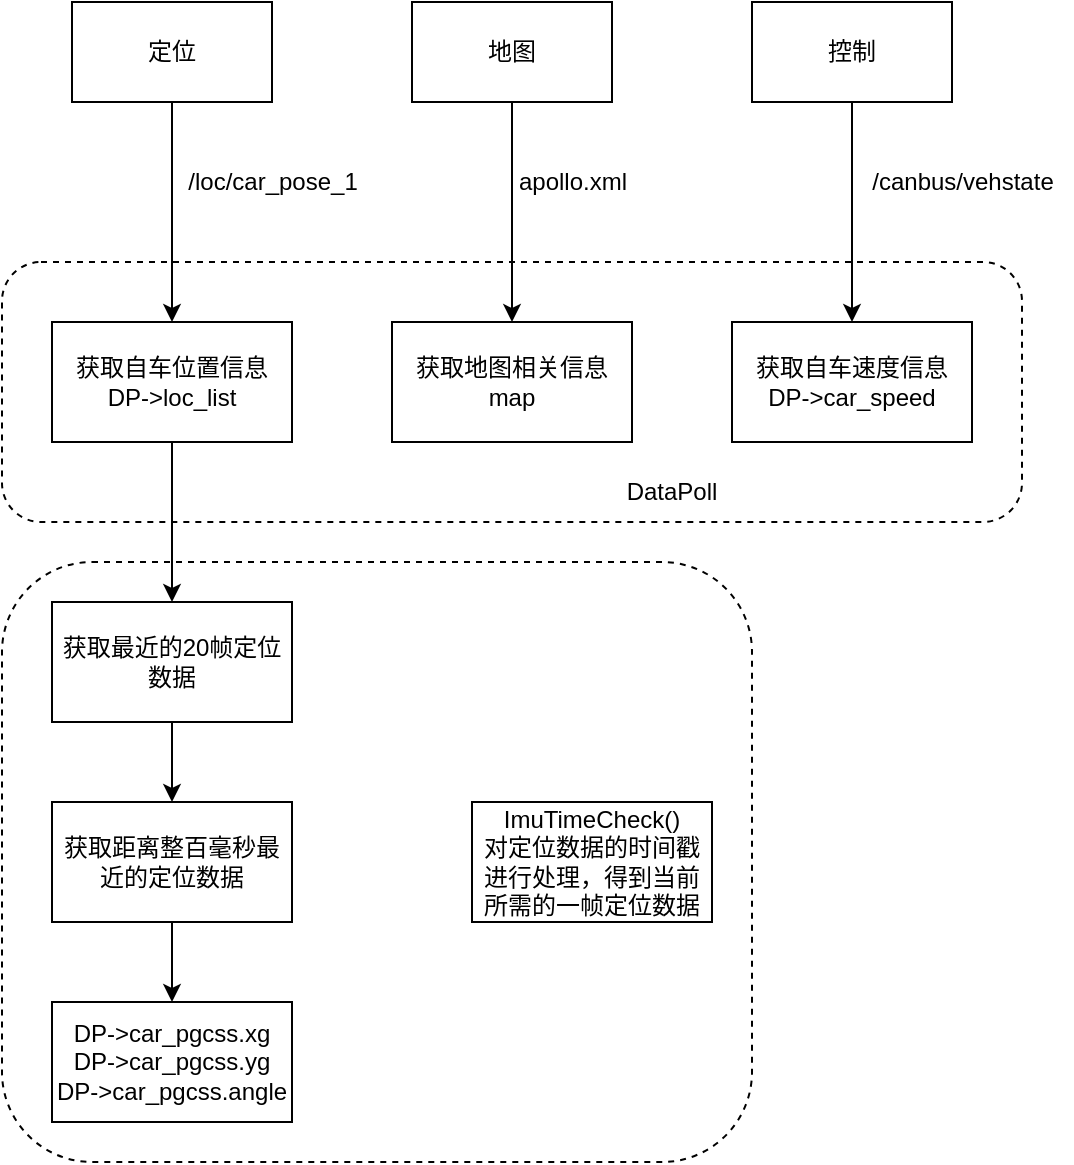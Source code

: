<mxfile version="16.5.4" type="github">
  <diagram id="SUfshjGX8d1NplEbrj5j" name="Page-1">
    <mxGraphModel dx="1099" dy="799" grid="1" gridSize="10" guides="1" tooltips="1" connect="1" arrows="1" fold="1" page="1" pageScale="1" pageWidth="1654" pageHeight="2336" math="0" shadow="0">
      <root>
        <mxCell id="0" />
        <mxCell id="1" parent="0" />
        <mxCell id="I73ZqHrxdto4twrKV3E2-6" style="edgeStyle=orthogonalEdgeStyle;rounded=0;orthogonalLoop=1;jettySize=auto;html=1;" edge="1" parent="1" source="693WgNeGl-b2H0qXZqjw-1">
          <mxGeometry relative="1" as="geometry">
            <mxPoint x="350" y="380" as="targetPoint" />
          </mxGeometry>
        </mxCell>
        <mxCell id="693WgNeGl-b2H0qXZqjw-1" value="定位" style="rounded=0;whiteSpace=wrap;html=1;" parent="1" vertex="1">
          <mxGeometry x="300" y="220" width="100" height="50" as="geometry" />
        </mxCell>
        <mxCell id="I73ZqHrxdto4twrKV3E2-8" style="edgeStyle=orthogonalEdgeStyle;rounded=0;orthogonalLoop=1;jettySize=auto;html=1;entryX=0.5;entryY=0;entryDx=0;entryDy=0;" edge="1" parent="1" source="I73ZqHrxdto4twrKV3E2-1" target="I73ZqHrxdto4twrKV3E2-15">
          <mxGeometry relative="1" as="geometry" />
        </mxCell>
        <mxCell id="I73ZqHrxdto4twrKV3E2-1" value="地图" style="rounded=0;whiteSpace=wrap;html=1;" vertex="1" parent="1">
          <mxGeometry x="470" y="220" width="100" height="50" as="geometry" />
        </mxCell>
        <mxCell id="I73ZqHrxdto4twrKV3E2-10" style="edgeStyle=orthogonalEdgeStyle;rounded=0;orthogonalLoop=1;jettySize=auto;html=1;entryX=0.5;entryY=0;entryDx=0;entryDy=0;" edge="1" parent="1" source="I73ZqHrxdto4twrKV3E2-2" target="I73ZqHrxdto4twrKV3E2-16">
          <mxGeometry relative="1" as="geometry" />
        </mxCell>
        <mxCell id="I73ZqHrxdto4twrKV3E2-2" value="控制" style="rounded=0;whiteSpace=wrap;html=1;" vertex="1" parent="1">
          <mxGeometry x="640" y="220" width="100" height="50" as="geometry" />
        </mxCell>
        <mxCell id="I73ZqHrxdto4twrKV3E2-3" value="" style="rounded=1;whiteSpace=wrap;html=1;dashed=1;shadow=0;glass=0;fillColor=none;" vertex="1" parent="1">
          <mxGeometry x="265" y="350" width="510" height="130" as="geometry" />
        </mxCell>
        <mxCell id="I73ZqHrxdto4twrKV3E2-7" value="/loc/car_pose_1" style="text;html=1;align=center;verticalAlign=middle;resizable=0;points=[];autosize=1;strokeColor=none;fillColor=none;" vertex="1" parent="1">
          <mxGeometry x="350" y="300" width="100" height="20" as="geometry" />
        </mxCell>
        <mxCell id="I73ZqHrxdto4twrKV3E2-9" value="apollo.xml" style="text;html=1;align=center;verticalAlign=middle;resizable=0;points=[];autosize=1;strokeColor=none;fillColor=none;" vertex="1" parent="1">
          <mxGeometry x="515" y="300" width="70" height="20" as="geometry" />
        </mxCell>
        <mxCell id="I73ZqHrxdto4twrKV3E2-11" value="/canbus/vehstate" style="text;html=1;align=center;verticalAlign=middle;resizable=0;points=[];autosize=1;strokeColor=none;fillColor=none;" vertex="1" parent="1">
          <mxGeometry x="690" y="300" width="110" height="20" as="geometry" />
        </mxCell>
        <mxCell id="I73ZqHrxdto4twrKV3E2-19" value="" style="edgeStyle=orthogonalEdgeStyle;rounded=0;orthogonalLoop=1;jettySize=auto;html=1;" edge="1" parent="1" source="I73ZqHrxdto4twrKV3E2-12" target="I73ZqHrxdto4twrKV3E2-18">
          <mxGeometry relative="1" as="geometry" />
        </mxCell>
        <mxCell id="I73ZqHrxdto4twrKV3E2-12" value="&lt;div&gt;获取自车位置信息&lt;/div&gt;&lt;div&gt;DP-&amp;gt;loc_list&lt;br&gt;&lt;/div&gt;" style="rounded=0;whiteSpace=wrap;html=1;" vertex="1" parent="1">
          <mxGeometry x="290" y="380" width="120" height="60" as="geometry" />
        </mxCell>
        <mxCell id="I73ZqHrxdto4twrKV3E2-15" value="&lt;div&gt;获取地图相关信息&lt;/div&gt;&lt;div&gt;map&lt;br&gt;&lt;/div&gt;" style="rounded=0;whiteSpace=wrap;html=1;" vertex="1" parent="1">
          <mxGeometry x="460" y="380" width="120" height="60" as="geometry" />
        </mxCell>
        <mxCell id="I73ZqHrxdto4twrKV3E2-16" value="&lt;div&gt;获取自车速度信息&lt;/div&gt;&lt;div&gt;DP-&amp;gt;car_speed&lt;br&gt;&lt;/div&gt;" style="rounded=0;whiteSpace=wrap;html=1;" vertex="1" parent="1">
          <mxGeometry x="630" y="380" width="120" height="60" as="geometry" />
        </mxCell>
        <mxCell id="I73ZqHrxdto4twrKV3E2-17" value="&lt;div&gt;DataPoll&lt;/div&gt;" style="text;html=1;strokeColor=none;fillColor=none;align=center;verticalAlign=middle;whiteSpace=wrap;rounded=0;shadow=0;glass=0;" vertex="1" parent="1">
          <mxGeometry x="570" y="450" width="60" height="30" as="geometry" />
        </mxCell>
        <mxCell id="I73ZqHrxdto4twrKV3E2-21" value="" style="edgeStyle=orthogonalEdgeStyle;rounded=0;orthogonalLoop=1;jettySize=auto;html=1;" edge="1" parent="1" source="I73ZqHrxdto4twrKV3E2-18" target="I73ZqHrxdto4twrKV3E2-20">
          <mxGeometry relative="1" as="geometry" />
        </mxCell>
        <mxCell id="I73ZqHrxdto4twrKV3E2-18" value="获取最近的20帧定位数据" style="whiteSpace=wrap;html=1;rounded=0;" vertex="1" parent="1">
          <mxGeometry x="290" y="520" width="120" height="60" as="geometry" />
        </mxCell>
        <mxCell id="I73ZqHrxdto4twrKV3E2-23" value="" style="edgeStyle=orthogonalEdgeStyle;rounded=0;orthogonalLoop=1;jettySize=auto;html=1;" edge="1" parent="1" source="I73ZqHrxdto4twrKV3E2-20" target="I73ZqHrxdto4twrKV3E2-22">
          <mxGeometry relative="1" as="geometry" />
        </mxCell>
        <mxCell id="I73ZqHrxdto4twrKV3E2-20" value="获取距离整百毫秒最近的定位数据" style="whiteSpace=wrap;html=1;rounded=0;" vertex="1" parent="1">
          <mxGeometry x="290" y="620" width="120" height="60" as="geometry" />
        </mxCell>
        <mxCell id="I73ZqHrxdto4twrKV3E2-22" value="&lt;div&gt;DP-&amp;gt;car_pgcss.xg&lt;/div&gt;&lt;div&gt;DP-&amp;gt;car_pgcss.yg&lt;/div&gt;&lt;div&gt;DP-&amp;gt;car_pgcss.angle&lt;/div&gt;" style="whiteSpace=wrap;html=1;rounded=0;" vertex="1" parent="1">
          <mxGeometry x="290" y="720" width="120" height="60" as="geometry" />
        </mxCell>
        <mxCell id="I73ZqHrxdto4twrKV3E2-25" value="" style="rounded=1;whiteSpace=wrap;html=1;dashed=1;shadow=0;glass=0;fillColor=none;" vertex="1" parent="1">
          <mxGeometry x="265" y="500" width="375" height="300" as="geometry" />
        </mxCell>
        <mxCell id="I73ZqHrxdto4twrKV3E2-26" value="&lt;div&gt;ImuTimeCheck()&lt;/div&gt;&lt;div&gt;对定位数据的时间戳进行处理，得到当前所需的一帧定位数据&lt;br&gt;&lt;/div&gt;" style="rounded=0;whiteSpace=wrap;html=1;shadow=0;glass=0;fillColor=none;" vertex="1" parent="1">
          <mxGeometry x="500" y="620" width="120" height="60" as="geometry" />
        </mxCell>
      </root>
    </mxGraphModel>
  </diagram>
</mxfile>
